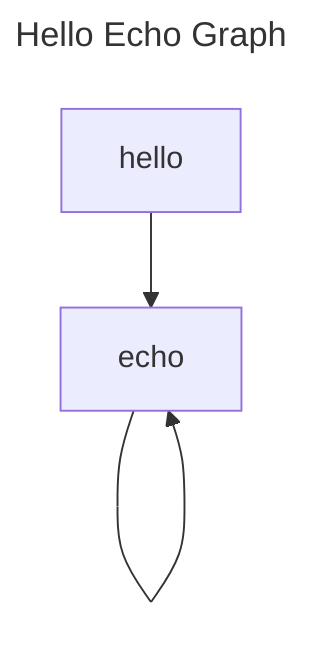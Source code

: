 ---
title: Hello Echo Graph
nodes:
  hello:
    runtime: deno
    git_url: github.com/julian-computes/sonata.git
    workflow_path: example-workflows/hello-world
  echo:
    runtime: deno
    git_url: https://github.com/julian-computes/sonata.git
    workflow_path: example-workflows/echo
---

graph TD
  hello --> echo --> echo